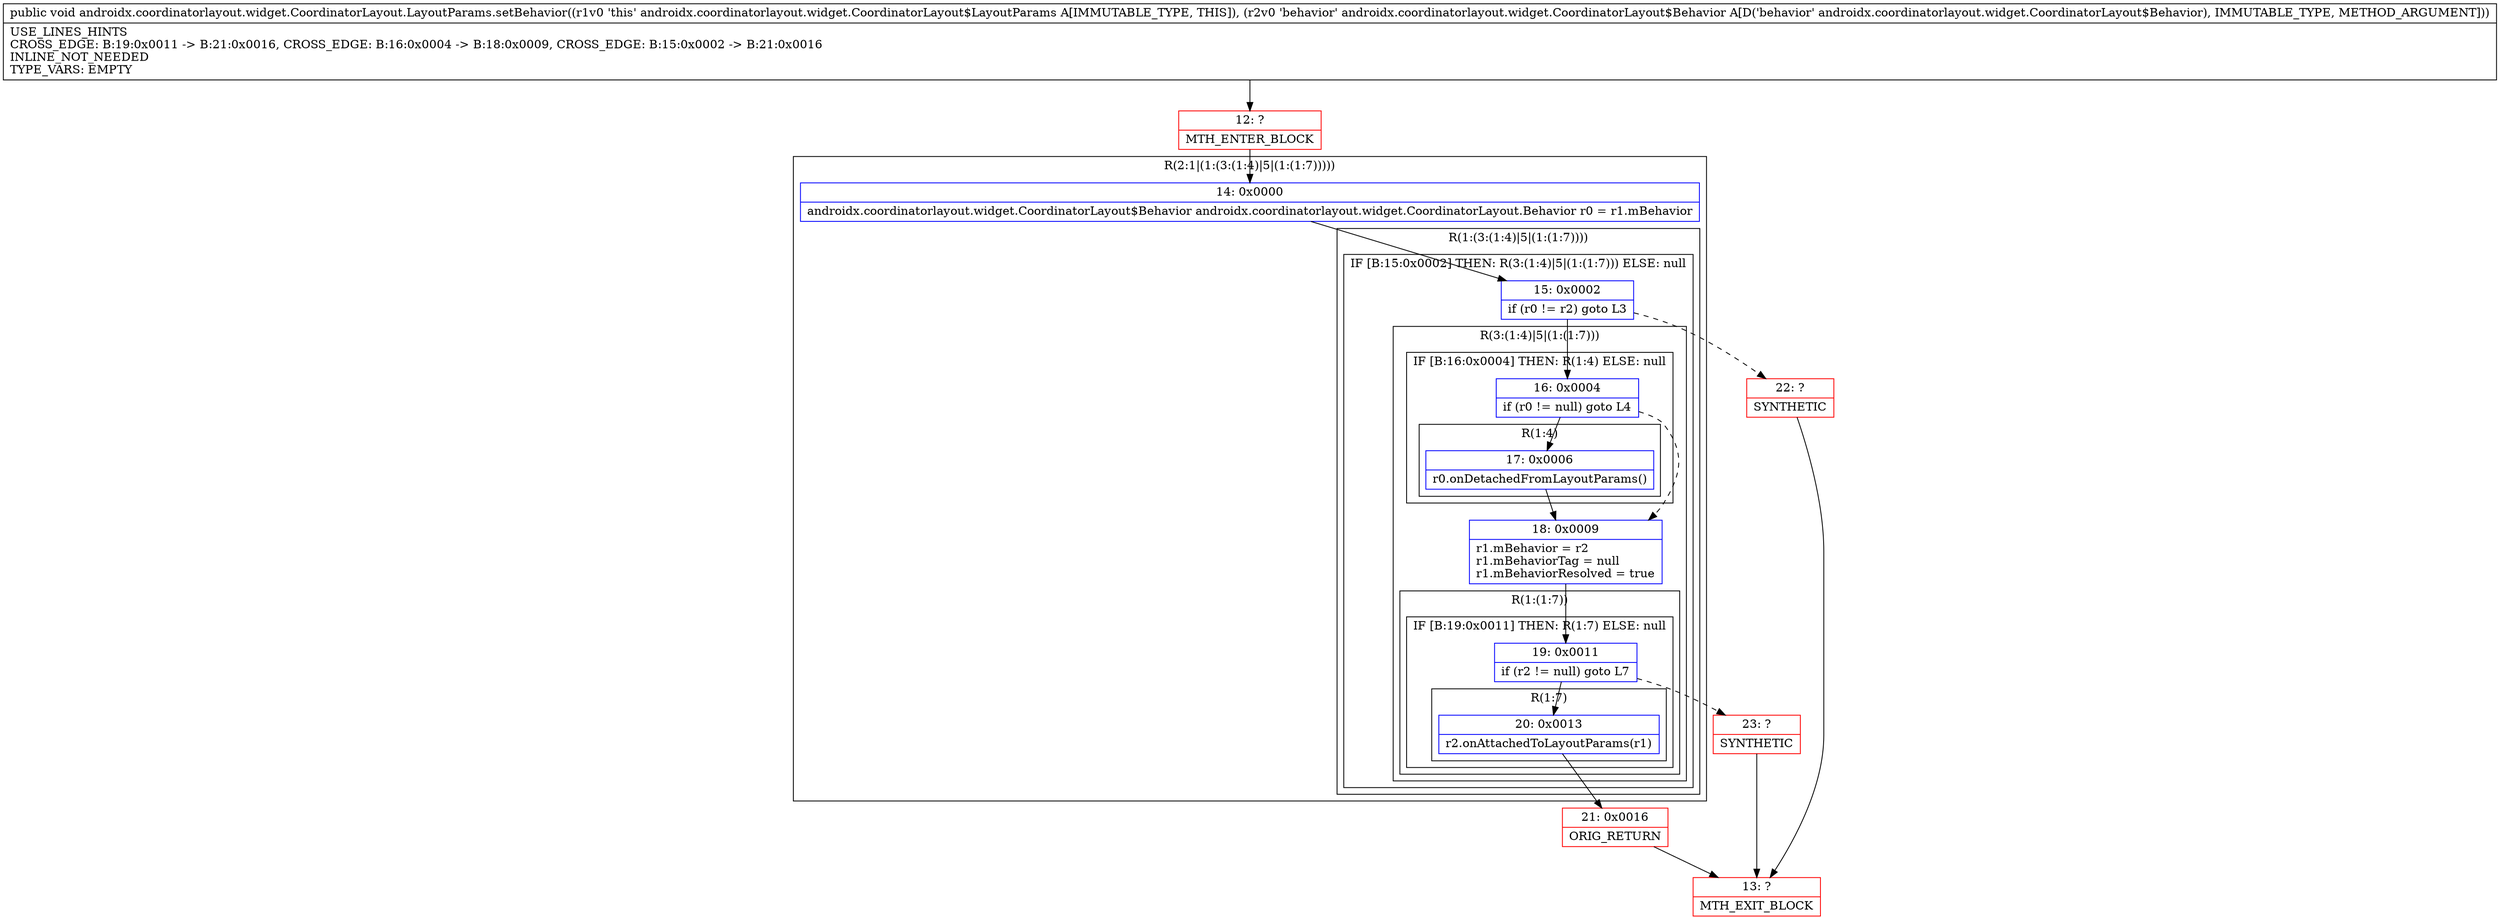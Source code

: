 digraph "CFG forandroidx.coordinatorlayout.widget.CoordinatorLayout.LayoutParams.setBehavior(Landroidx\/coordinatorlayout\/widget\/CoordinatorLayout$Behavior;)V" {
subgraph cluster_Region_228819356 {
label = "R(2:1|(1:(3:(1:4)|5|(1:(1:7)))))";
node [shape=record,color=blue];
Node_14 [shape=record,label="{14\:\ 0x0000|androidx.coordinatorlayout.widget.CoordinatorLayout$Behavior androidx.coordinatorlayout.widget.CoordinatorLayout.Behavior r0 = r1.mBehavior\l}"];
subgraph cluster_Region_1527070150 {
label = "R(1:(3:(1:4)|5|(1:(1:7))))";
node [shape=record,color=blue];
subgraph cluster_IfRegion_1612912357 {
label = "IF [B:15:0x0002] THEN: R(3:(1:4)|5|(1:(1:7))) ELSE: null";
node [shape=record,color=blue];
Node_15 [shape=record,label="{15\:\ 0x0002|if (r0 != r2) goto L3\l}"];
subgraph cluster_Region_451659093 {
label = "R(3:(1:4)|5|(1:(1:7)))";
node [shape=record,color=blue];
subgraph cluster_IfRegion_883075576 {
label = "IF [B:16:0x0004] THEN: R(1:4) ELSE: null";
node [shape=record,color=blue];
Node_16 [shape=record,label="{16\:\ 0x0004|if (r0 != null) goto L4\l}"];
subgraph cluster_Region_1254738577 {
label = "R(1:4)";
node [shape=record,color=blue];
Node_17 [shape=record,label="{17\:\ 0x0006|r0.onDetachedFromLayoutParams()\l}"];
}
}
Node_18 [shape=record,label="{18\:\ 0x0009|r1.mBehavior = r2\lr1.mBehaviorTag = null\lr1.mBehaviorResolved = true\l}"];
subgraph cluster_Region_916168923 {
label = "R(1:(1:7))";
node [shape=record,color=blue];
subgraph cluster_IfRegion_167896069 {
label = "IF [B:19:0x0011] THEN: R(1:7) ELSE: null";
node [shape=record,color=blue];
Node_19 [shape=record,label="{19\:\ 0x0011|if (r2 != null) goto L7\l}"];
subgraph cluster_Region_2014839694 {
label = "R(1:7)";
node [shape=record,color=blue];
Node_20 [shape=record,label="{20\:\ 0x0013|r2.onAttachedToLayoutParams(r1)\l}"];
}
}
}
}
}
}
}
Node_12 [shape=record,color=red,label="{12\:\ ?|MTH_ENTER_BLOCK\l}"];
Node_21 [shape=record,color=red,label="{21\:\ 0x0016|ORIG_RETURN\l}"];
Node_13 [shape=record,color=red,label="{13\:\ ?|MTH_EXIT_BLOCK\l}"];
Node_23 [shape=record,color=red,label="{23\:\ ?|SYNTHETIC\l}"];
Node_22 [shape=record,color=red,label="{22\:\ ?|SYNTHETIC\l}"];
MethodNode[shape=record,label="{public void androidx.coordinatorlayout.widget.CoordinatorLayout.LayoutParams.setBehavior((r1v0 'this' androidx.coordinatorlayout.widget.CoordinatorLayout$LayoutParams A[IMMUTABLE_TYPE, THIS]), (r2v0 'behavior' androidx.coordinatorlayout.widget.CoordinatorLayout$Behavior A[D('behavior' androidx.coordinatorlayout.widget.CoordinatorLayout$Behavior), IMMUTABLE_TYPE, METHOD_ARGUMENT]))  | USE_LINES_HINTS\lCROSS_EDGE: B:19:0x0011 \-\> B:21:0x0016, CROSS_EDGE: B:16:0x0004 \-\> B:18:0x0009, CROSS_EDGE: B:15:0x0002 \-\> B:21:0x0016\lINLINE_NOT_NEEDED\lTYPE_VARS: EMPTY\l}"];
MethodNode -> Node_12;Node_14 -> Node_15;
Node_15 -> Node_16;
Node_15 -> Node_22[style=dashed];
Node_16 -> Node_17;
Node_16 -> Node_18[style=dashed];
Node_17 -> Node_18;
Node_18 -> Node_19;
Node_19 -> Node_20;
Node_19 -> Node_23[style=dashed];
Node_20 -> Node_21;
Node_12 -> Node_14;
Node_21 -> Node_13;
Node_23 -> Node_13;
Node_22 -> Node_13;
}

